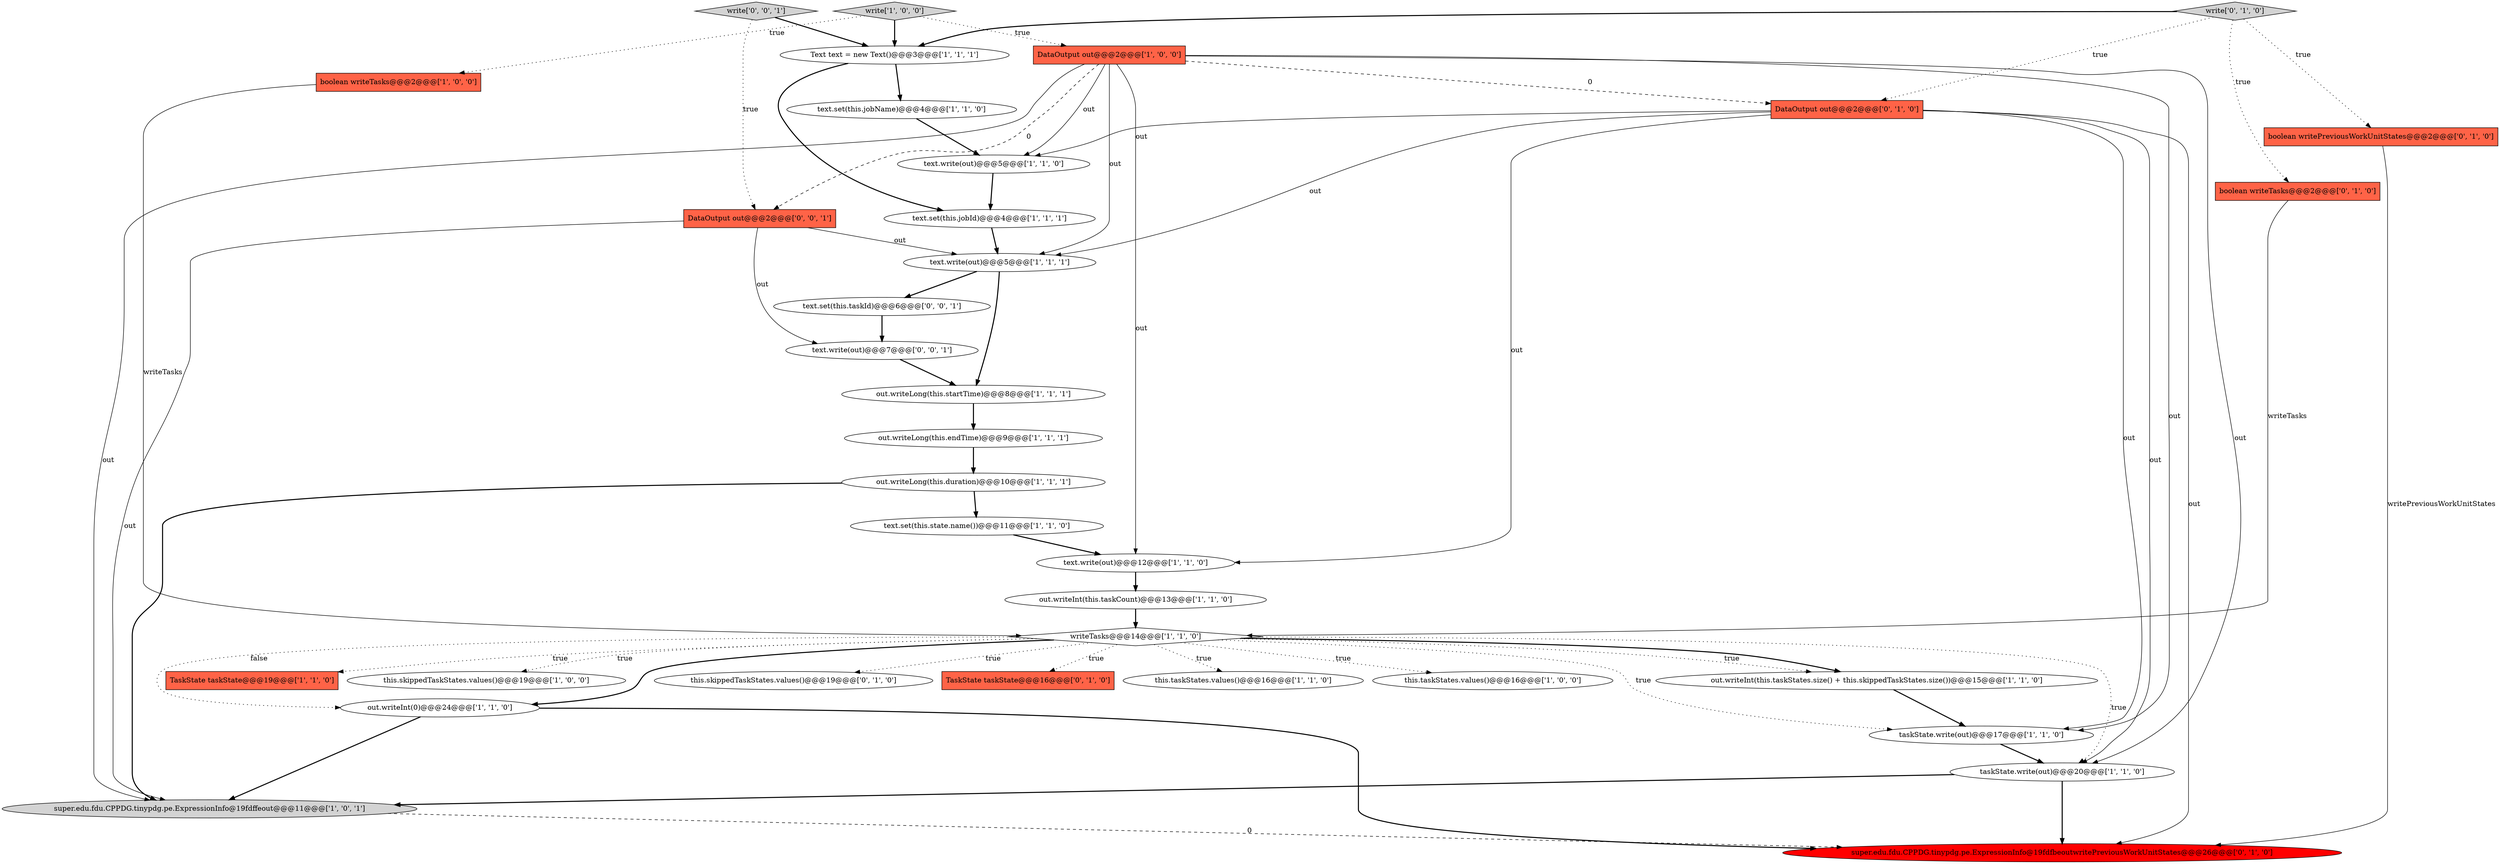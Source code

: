 digraph {
5 [style = filled, label = "out.writeInt(0)@@@24@@@['1', '1', '0']", fillcolor = white, shape = ellipse image = "AAA0AAABBB1BBB"];
31 [style = filled, label = "write['0', '0', '1']", fillcolor = lightgray, shape = diamond image = "AAA0AAABBB3BBB"];
30 [style = filled, label = "DataOutput out@@@2@@@['0', '1', '0']", fillcolor = tomato, shape = box image = "AAA1AAABBB2BBB"];
26 [style = filled, label = "this.skippedTaskStates.values()@@@19@@@['0', '1', '0']", fillcolor = white, shape = ellipse image = "AAA0AAABBB2BBB"];
29 [style = filled, label = "super.edu.fdu.CPPDG.tinypdg.pe.ExpressionInfo@19fdfbeoutwritePreviousWorkUnitStates@@@26@@@['0', '1', '0']", fillcolor = red, shape = ellipse image = "AAA1AAABBB2BBB"];
18 [style = filled, label = "text.set(this.jobName)@@@4@@@['1', '1', '0']", fillcolor = white, shape = ellipse image = "AAA0AAABBB1BBB"];
2 [style = filled, label = "out.writeLong(this.endTime)@@@9@@@['1', '1', '1']", fillcolor = white, shape = ellipse image = "AAA0AAABBB1BBB"];
8 [style = filled, label = "boolean writeTasks@@@2@@@['1', '0', '0']", fillcolor = tomato, shape = box image = "AAA0AAABBB1BBB"];
27 [style = filled, label = "TaskState taskState@@@16@@@['0', '1', '0']", fillcolor = tomato, shape = box image = "AAA0AAABBB2BBB"];
12 [style = filled, label = "taskState.write(out)@@@17@@@['1', '1', '0']", fillcolor = white, shape = ellipse image = "AAA0AAABBB1BBB"];
28 [style = filled, label = "boolean writePreviousWorkUnitStates@@@2@@@['0', '1', '0']", fillcolor = tomato, shape = box image = "AAA0AAABBB2BBB"];
20 [style = filled, label = "out.writeInt(this.taskCount)@@@13@@@['1', '1', '0']", fillcolor = white, shape = ellipse image = "AAA0AAABBB1BBB"];
15 [style = filled, label = "out.writeLong(this.duration)@@@10@@@['1', '1', '1']", fillcolor = white, shape = ellipse image = "AAA0AAABBB1BBB"];
25 [style = filled, label = "boolean writeTasks@@@2@@@['0', '1', '0']", fillcolor = tomato, shape = box image = "AAA0AAABBB2BBB"];
3 [style = filled, label = "text.set(this.jobId)@@@4@@@['1', '1', '1']", fillcolor = white, shape = ellipse image = "AAA0AAABBB1BBB"];
19 [style = filled, label = "text.write(out)@@@5@@@['1', '1', '0']", fillcolor = white, shape = ellipse image = "AAA0AAABBB1BBB"];
34 [style = filled, label = "DataOutput out@@@2@@@['0', '0', '1']", fillcolor = tomato, shape = box image = "AAA0AAABBB3BBB"];
22 [style = filled, label = "this.taskStates.values()@@@16@@@['1', '1', '0']", fillcolor = white, shape = ellipse image = "AAA0AAABBB1BBB"];
23 [style = filled, label = "text.write(out)@@@12@@@['1', '1', '0']", fillcolor = white, shape = ellipse image = "AAA0AAABBB1BBB"];
7 [style = filled, label = "this.taskStates.values()@@@16@@@['1', '0', '0']", fillcolor = white, shape = ellipse image = "AAA0AAABBB1BBB"];
21 [style = filled, label = "DataOutput out@@@2@@@['1', '0', '0']", fillcolor = tomato, shape = box image = "AAA1AAABBB1BBB"];
14 [style = filled, label = "out.writeLong(this.startTime)@@@8@@@['1', '1', '1']", fillcolor = white, shape = ellipse image = "AAA0AAABBB1BBB"];
16 [style = filled, label = "writeTasks@@@14@@@['1', '1', '0']", fillcolor = white, shape = diamond image = "AAA0AAABBB1BBB"];
9 [style = filled, label = "out.writeInt(this.taskStates.size() + this.skippedTaskStates.size())@@@15@@@['1', '1', '0']", fillcolor = white, shape = ellipse image = "AAA0AAABBB1BBB"];
4 [style = filled, label = "text.write(out)@@@5@@@['1', '1', '1']", fillcolor = white, shape = ellipse image = "AAA0AAABBB1BBB"];
33 [style = filled, label = "text.set(this.taskId)@@@6@@@['0', '0', '1']", fillcolor = white, shape = ellipse image = "AAA0AAABBB3BBB"];
32 [style = filled, label = "text.write(out)@@@7@@@['0', '0', '1']", fillcolor = white, shape = ellipse image = "AAA0AAABBB3BBB"];
0 [style = filled, label = "taskState.write(out)@@@20@@@['1', '1', '0']", fillcolor = white, shape = ellipse image = "AAA0AAABBB1BBB"];
17 [style = filled, label = "TaskState taskState@@@19@@@['1', '1', '0']", fillcolor = tomato, shape = box image = "AAA0AAABBB1BBB"];
10 [style = filled, label = "write['1', '0', '0']", fillcolor = lightgray, shape = diamond image = "AAA0AAABBB1BBB"];
6 [style = filled, label = "text.set(this.state.name())@@@11@@@['1', '1', '0']", fillcolor = white, shape = ellipse image = "AAA0AAABBB1BBB"];
1 [style = filled, label = "super.edu.fdu.CPPDG.tinypdg.pe.ExpressionInfo@19fdffeout@@@11@@@['1', '0', '1']", fillcolor = lightgray, shape = ellipse image = "AAA0AAABBB1BBB"];
24 [style = filled, label = "write['0', '1', '0']", fillcolor = lightgray, shape = diamond image = "AAA0AAABBB2BBB"];
11 [style = filled, label = "Text text = new Text()@@@3@@@['1', '1', '1']", fillcolor = white, shape = ellipse image = "AAA0AAABBB1BBB"];
13 [style = filled, label = "this.skippedTaskStates.values()@@@19@@@['1', '0', '0']", fillcolor = white, shape = ellipse image = "AAA0AAABBB1BBB"];
21->1 [style = solid, label="out"];
5->29 [style = bold, label=""];
30->12 [style = solid, label="out"];
10->8 [style = dotted, label="true"];
30->0 [style = solid, label="out"];
4->14 [style = bold, label=""];
23->20 [style = bold, label=""];
25->16 [style = solid, label="writeTasks"];
16->9 [style = dotted, label="true"];
16->12 [style = dotted, label="true"];
21->34 [style = dashed, label="0"];
16->13 [style = dotted, label="true"];
24->25 [style = dotted, label="true"];
21->19 [style = solid, label="out"];
6->23 [style = bold, label=""];
30->19 [style = solid, label="out"];
21->23 [style = solid, label="out"];
8->16 [style = solid, label="writeTasks"];
16->17 [style = dotted, label="true"];
1->29 [style = dashed, label="0"];
18->19 [style = bold, label=""];
30->23 [style = solid, label="out"];
32->14 [style = bold, label=""];
0->29 [style = bold, label=""];
15->6 [style = bold, label=""];
24->30 [style = dotted, label="true"];
16->22 [style = dotted, label="true"];
4->33 [style = bold, label=""];
24->28 [style = dotted, label="true"];
12->0 [style = bold, label=""];
3->4 [style = bold, label=""];
31->11 [style = bold, label=""];
11->18 [style = bold, label=""];
28->29 [style = solid, label="writePreviousWorkUnitStates"];
16->26 [style = dotted, label="true"];
21->30 [style = dashed, label="0"];
16->7 [style = dotted, label="true"];
5->1 [style = bold, label=""];
34->4 [style = solid, label="out"];
10->11 [style = bold, label=""];
20->16 [style = bold, label=""];
16->0 [style = dotted, label="true"];
11->3 [style = bold, label=""];
15->1 [style = bold, label=""];
24->11 [style = bold, label=""];
0->1 [style = bold, label=""];
2->15 [style = bold, label=""];
21->4 [style = solid, label="out"];
31->34 [style = dotted, label="true"];
34->32 [style = solid, label="out"];
16->5 [style = bold, label=""];
30->4 [style = solid, label="out"];
33->32 [style = bold, label=""];
30->29 [style = solid, label="out"];
34->1 [style = solid, label="out"];
14->2 [style = bold, label=""];
9->12 [style = bold, label=""];
16->27 [style = dotted, label="true"];
16->5 [style = dotted, label="false"];
10->21 [style = dotted, label="true"];
19->3 [style = bold, label=""];
16->9 [style = bold, label=""];
21->12 [style = solid, label="out"];
21->0 [style = solid, label="out"];
}
